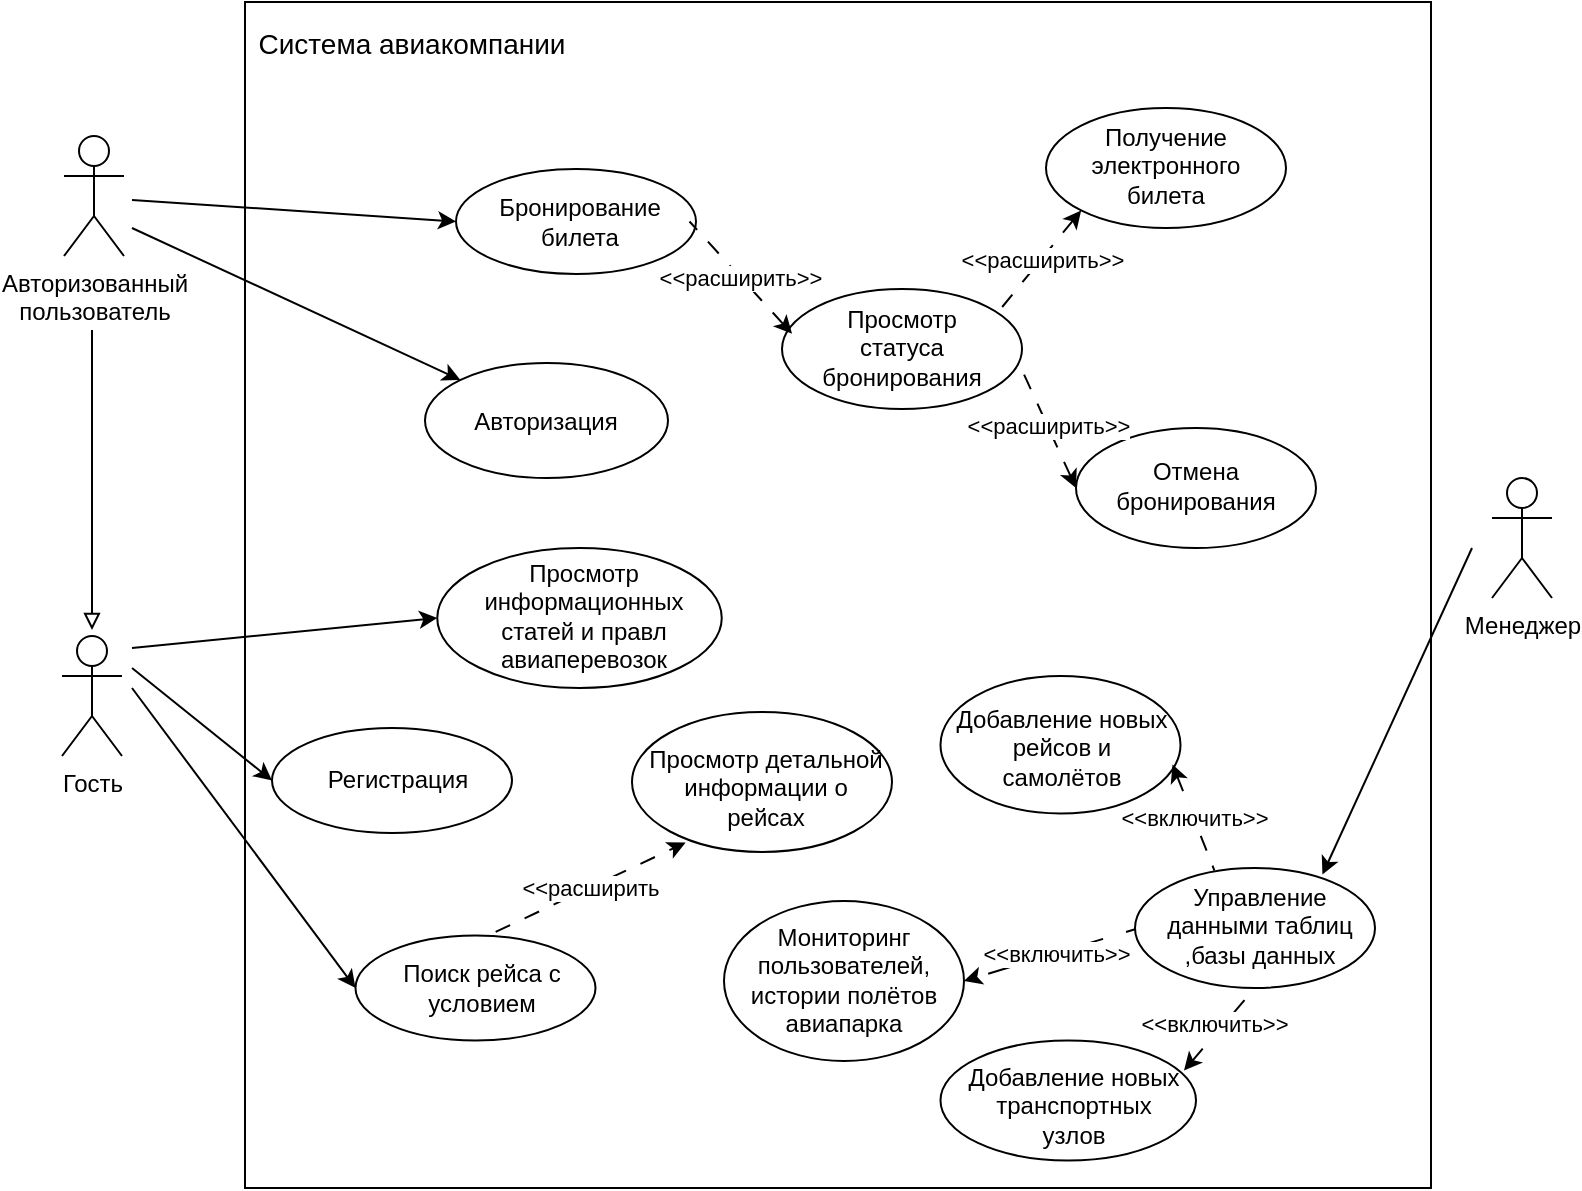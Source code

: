 <mxfile version="24.0.7" type="device">
  <diagram name="Page-1" id="mguCj2cKq7bsOL97bhls">
    <mxGraphModel dx="1615" dy="882" grid="1" gridSize="10" guides="1" tooltips="1" connect="1" arrows="1" fold="1" page="1" pageScale="1" pageWidth="850" pageHeight="1100" math="0" shadow="0">
      <root>
        <mxCell id="0" />
        <mxCell id="1" parent="0" />
        <mxCell id="fIXFhrKanXtExy9UGcHT-5" value="" style="whiteSpace=wrap;html=1;aspect=fixed;fillColor=none;" parent="1" vertex="1">
          <mxGeometry x="176.5" y="47" width="593" height="593" as="geometry" />
        </mxCell>
        <mxCell id="fIXFhrKanXtExy9UGcHT-4" value="Менеджер" style="shape=umlActor;verticalLabelPosition=bottom;verticalAlign=top;html=1;outlineConnect=0;" parent="1" vertex="1">
          <mxGeometry x="800" y="285" width="30" height="60" as="geometry" />
        </mxCell>
        <mxCell id="fIXFhrKanXtExy9UGcHT-6" value="&lt;font style=&quot;font-size: 14px;&quot;&gt;Система авиакомпании&lt;/font&gt;" style="text;html=1;strokeColor=none;fillColor=none;align=center;verticalAlign=middle;whiteSpace=wrap;rounded=0;strokeWidth=3;" parent="1" vertex="1">
          <mxGeometry x="180" y="53" width="160" height="30" as="geometry" />
        </mxCell>
        <mxCell id="fIXFhrKanXtExy9UGcHT-9" value="" style="ellipse;whiteSpace=wrap;html=1;" parent="1" vertex="1">
          <mxGeometry x="231.75" y="513.75" width="120" height="52.5" as="geometry" />
        </mxCell>
        <mxCell id="fIXFhrKanXtExy9UGcHT-10" value="Поиск рейса с условием" style="text;html=1;strokeColor=none;fillColor=none;align=center;verticalAlign=middle;whiteSpace=wrap;rounded=0;" parent="1" vertex="1">
          <mxGeometry x="239.75" y="522.5" width="110" height="35" as="geometry" />
        </mxCell>
        <mxCell id="fIXFhrKanXtExy9UGcHT-11" value="" style="ellipse;whiteSpace=wrap;html=1;" parent="1" vertex="1">
          <mxGeometry x="370" y="402" width="130" height="70" as="geometry" />
        </mxCell>
        <mxCell id="fIXFhrKanXtExy9UGcHT-12" value="Просмотр детальной информации о рейсах" style="text;html=1;strokeColor=none;fillColor=none;align=center;verticalAlign=middle;whiteSpace=wrap;rounded=0;" parent="1" vertex="1">
          <mxGeometry x="377" y="422" width="120" height="35" as="geometry" />
        </mxCell>
        <mxCell id="fIXFhrKanXtExy9UGcHT-14" style="edgeStyle=orthogonalEdgeStyle;rounded=0;orthogonalLoop=1;jettySize=auto;html=1;exitX=0.5;exitY=1;exitDx=0;exitDy=0;" parent="1" source="fIXFhrKanXtExy9UGcHT-12" target="fIXFhrKanXtExy9UGcHT-12" edge="1">
          <mxGeometry relative="1" as="geometry" />
        </mxCell>
        <mxCell id="fIXFhrKanXtExy9UGcHT-15" value="" style="ellipse;whiteSpace=wrap;html=1;" parent="1" vertex="1">
          <mxGeometry x="282" y="130.5" width="120" height="52.5" as="geometry" />
        </mxCell>
        <mxCell id="fIXFhrKanXtExy9UGcHT-16" value="Бронирование&lt;br&gt;билета" style="text;html=1;strokeColor=none;fillColor=none;align=center;verticalAlign=middle;whiteSpace=wrap;rounded=0;" parent="1" vertex="1">
          <mxGeometry x="288.75" y="139.25" width="110" height="35" as="geometry" />
        </mxCell>
        <mxCell id="fIXFhrKanXtExy9UGcHT-23" value="&amp;lt;&amp;lt;расширить" style="endArrow=classic;html=1;rounded=0;dashed=1;dashPattern=8 8;exitX=0.584;exitY=-0.034;exitDx=0;exitDy=0;entryX=0.206;entryY=0.933;entryDx=0;entryDy=0;entryPerimeter=0;startArrow=none;startFill=0;endFill=1;exitPerimeter=0;" parent="1" source="fIXFhrKanXtExy9UGcHT-9" target="fIXFhrKanXtExy9UGcHT-11" edge="1">
          <mxGeometry width="50" height="50" relative="1" as="geometry">
            <mxPoint x="450" y="440" as="sourcePoint" />
            <mxPoint x="520" y="130" as="targetPoint" />
          </mxGeometry>
        </mxCell>
        <mxCell id="fIXFhrKanXtExy9UGcHT-26" value="" style="ellipse;whiteSpace=wrap;html=1;" parent="1" vertex="1">
          <mxGeometry x="416" y="496.5" width="120" height="80" as="geometry" />
        </mxCell>
        <mxCell id="fIXFhrKanXtExy9UGcHT-27" value="Мониторинг пользователей, истории полётов авиапарка" style="text;html=1;strokeColor=none;fillColor=none;align=center;verticalAlign=middle;whiteSpace=wrap;rounded=0;" parent="1" vertex="1">
          <mxGeometry x="421" y="512.25" width="110" height="46.5" as="geometry" />
        </mxCell>
        <mxCell id="fIXFhrKanXtExy9UGcHT-29" value="" style="ellipse;whiteSpace=wrap;html=1;" parent="1" vertex="1">
          <mxGeometry x="524.25" y="384" width="120" height="68.75" as="geometry" />
        </mxCell>
        <mxCell id="fIXFhrKanXtExy9UGcHT-30" value="Добавление новых рейсов и самолётов" style="text;html=1;strokeColor=none;fillColor=none;align=center;verticalAlign=middle;whiteSpace=wrap;rounded=0;" parent="1" vertex="1">
          <mxGeometry x="530.25" y="402" width="110" height="35" as="geometry" />
        </mxCell>
        <mxCell id="fIXFhrKanXtExy9UGcHT-32" value="" style="ellipse;whiteSpace=wrap;html=1;" parent="1" vertex="1">
          <mxGeometry x="524.25" y="566.25" width="127.75" height="60" as="geometry" />
        </mxCell>
        <mxCell id="fIXFhrKanXtExy9UGcHT-33" value="Добавление новых транспортных узлов" style="text;html=1;strokeColor=none;fillColor=none;align=center;verticalAlign=middle;whiteSpace=wrap;rounded=0;" parent="1" vertex="1">
          <mxGeometry x="536" y="581.25" width="110" height="35" as="geometry" />
        </mxCell>
        <mxCell id="fIXFhrKanXtExy9UGcHT-34" value="&amp;lt;&amp;lt;включить&amp;gt;&amp;gt;" style="endArrow=classic;html=1;rounded=0;exitX=0;exitY=0.5;exitDx=0;exitDy=0;entryX=1;entryY=0.5;entryDx=0;entryDy=0;dashed=1;dashPattern=12 12;" parent="1" source="FuzL7vB3-GdBhuAkuZn--3" target="fIXFhrKanXtExy9UGcHT-26" edge="1">
          <mxGeometry width="50" height="50" relative="1" as="geometry">
            <mxPoint x="131.5" y="370" as="sourcePoint" />
            <mxPoint x="174" y="383.75" as="targetPoint" />
          </mxGeometry>
        </mxCell>
        <mxCell id="FuzL7vB3-GdBhuAkuZn--1" value="Гость" style="shape=umlActor;verticalLabelPosition=bottom;verticalAlign=top;html=1;outlineConnect=0;" parent="1" vertex="1">
          <mxGeometry x="85" y="364" width="30" height="60" as="geometry" />
        </mxCell>
        <mxCell id="FuzL7vB3-GdBhuAkuZn--2" value="" style="ellipse;whiteSpace=wrap;html=1;" parent="1" vertex="1">
          <mxGeometry x="621.5" y="480" width="120" height="60" as="geometry" />
        </mxCell>
        <mxCell id="FuzL7vB3-GdBhuAkuZn--3" value="Управление данными таблиц&lt;br&gt;,базы данных" style="text;html=1;strokeColor=none;fillColor=none;align=center;verticalAlign=middle;whiteSpace=wrap;rounded=0;" parent="1" vertex="1">
          <mxGeometry x="628.5" y="491" width="110" height="35" as="geometry" />
        </mxCell>
        <mxCell id="FuzL7vB3-GdBhuAkuZn--6" value="&amp;lt;&amp;lt;включить&amp;gt;&amp;gt;" style="endArrow=none;html=1;rounded=0;dashed=1;dashPattern=8 8;entryX=0.331;entryY=0.021;entryDx=0;entryDy=0;exitX=1;exitY=0.75;exitDx=0;exitDy=0;startArrow=classic;startFill=1;endFill=0;entryPerimeter=0;" parent="1" source="fIXFhrKanXtExy9UGcHT-30" target="FuzL7vB3-GdBhuAkuZn--2" edge="1">
          <mxGeometry width="50" height="50" relative="1" as="geometry">
            <mxPoint x="428" y="457" as="sourcePoint" />
            <mxPoint x="305" y="488" as="targetPoint" />
          </mxGeometry>
        </mxCell>
        <mxCell id="FuzL7vB3-GdBhuAkuZn--10" value="" style="endArrow=none;html=1;rounded=0;dashed=1;dashPattern=8 8;entryX=0.5;entryY=1;entryDx=0;entryDy=0;exitX=1;exitY=0;exitDx=0;exitDy=0;startArrow=classic;startFill=1;endFill=0;" parent="1" source="fIXFhrKanXtExy9UGcHT-33" target="FuzL7vB3-GdBhuAkuZn--2" edge="1">
          <mxGeometry width="50" height="50" relative="1" as="geometry">
            <mxPoint x="359" y="520" as="sourcePoint" />
            <mxPoint x="310" y="505" as="targetPoint" />
          </mxGeometry>
        </mxCell>
        <mxCell id="BXLtOzAw0ua5U1XKGLMx-23" value="&amp;lt;&amp;lt;включить&amp;gt;&amp;gt;" style="edgeLabel;html=1;align=center;verticalAlign=middle;resizable=0;points=[];" parent="FuzL7vB3-GdBhuAkuZn--10" vertex="1" connectable="0">
          <mxGeometry x="0.015" y="4" relative="1" as="geometry">
            <mxPoint as="offset" />
          </mxGeometry>
        </mxCell>
        <mxCell id="FuzL7vB3-GdBhuAkuZn--20" value="" style="ellipse;whiteSpace=wrap;html=1;" parent="1" vertex="1">
          <mxGeometry x="445" y="190.5" width="120" height="60" as="geometry" />
        </mxCell>
        <mxCell id="FuzL7vB3-GdBhuAkuZn--21" value="Просмотр статуса бронирования" style="text;html=1;strokeColor=none;fillColor=none;align=center;verticalAlign=middle;whiteSpace=wrap;rounded=0;" parent="1" vertex="1">
          <mxGeometry x="455" y="199.62" width="100" height="40" as="geometry" />
        </mxCell>
        <mxCell id="NVLafLpXbPiG_5Q_J254-3" value="" style="ellipse;whiteSpace=wrap;html=1;" parent="1" vertex="1">
          <mxGeometry x="577" y="100" width="120" height="60" as="geometry" />
        </mxCell>
        <mxCell id="NVLafLpXbPiG_5Q_J254-4" value="Получение электронного билета" style="text;html=1;strokeColor=none;fillColor=none;align=center;verticalAlign=middle;whiteSpace=wrap;rounded=0;" parent="1" vertex="1">
          <mxGeometry x="587" y="109.12" width="100" height="40" as="geometry" />
        </mxCell>
        <mxCell id="NVLafLpXbPiG_5Q_J254-5" value="&amp;lt;&amp;lt;расширить&amp;gt;&amp;gt;" style="endArrow=none;html=1;rounded=0;dashed=1;exitX=0;exitY=1;exitDx=0;exitDy=0;entryX=1;entryY=0;entryDx=0;entryDy=0;dashPattern=8 8;startArrow=classic;startFill=1;endFill=0;" parent="1" source="NVLafLpXbPiG_5Q_J254-3" target="FuzL7vB3-GdBhuAkuZn--21" edge="1">
          <mxGeometry width="50" height="50" relative="1" as="geometry">
            <mxPoint x="602" y="386" as="sourcePoint" />
            <mxPoint x="571.28" y="246.018" as="targetPoint" />
          </mxGeometry>
        </mxCell>
        <mxCell id="oyBCzraLeomTohdA8HDh-11" value="" style="endArrow=block;html=1;rounded=0;endFill=0;" parent="1" edge="1">
          <mxGeometry width="50" height="50" relative="1" as="geometry">
            <mxPoint x="100" y="211" as="sourcePoint" />
            <mxPoint x="100" y="361" as="targetPoint" />
          </mxGeometry>
        </mxCell>
        <mxCell id="oyBCzraLeomTohdA8HDh-13" value="" style="endArrow=classic;html=1;rounded=0;endFill=1;entryX=0;entryY=0.5;entryDx=0;entryDy=0;" parent="1" target="fIXFhrKanXtExy9UGcHT-9" edge="1">
          <mxGeometry width="50" height="50" relative="1" as="geometry">
            <mxPoint x="120" y="390" as="sourcePoint" />
            <mxPoint x="231.75" y="364" as="targetPoint" />
          </mxGeometry>
        </mxCell>
        <mxCell id="oyBCzraLeomTohdA8HDh-18" value="" style="endArrow=none;html=1;rounded=0;endFill=0;exitX=0.781;exitY=0.055;exitDx=0;exitDy=0;exitPerimeter=0;startArrow=classic;startFill=1;" parent="1" source="FuzL7vB3-GdBhuAkuZn--2" edge="1">
          <mxGeometry width="50" height="50" relative="1" as="geometry">
            <mxPoint x="720" y="512.5" as="sourcePoint" />
            <mxPoint x="790" y="320" as="targetPoint" />
          </mxGeometry>
        </mxCell>
        <mxCell id="oyBCzraLeomTohdA8HDh-22" value="" style="endArrow=classic;html=1;rounded=0;endFill=1;entryX=0;entryY=0.5;entryDx=0;entryDy=0;" parent="1" target="fIXFhrKanXtExy9UGcHT-15" edge="1">
          <mxGeometry width="50" height="50" relative="1" as="geometry">
            <mxPoint x="120" y="146" as="sourcePoint" />
            <mxPoint x="280" y="170" as="targetPoint" />
          </mxGeometry>
        </mxCell>
        <mxCell id="BXLtOzAw0ua5U1XKGLMx-1" value="" style="ellipse;whiteSpace=wrap;html=1;" parent="1" vertex="1">
          <mxGeometry x="592" y="260" width="120" height="60" as="geometry" />
        </mxCell>
        <mxCell id="BXLtOzAw0ua5U1XKGLMx-2" value="Отмена бронирования" style="text;html=1;strokeColor=none;fillColor=none;align=center;verticalAlign=middle;whiteSpace=wrap;rounded=0;" parent="1" vertex="1">
          <mxGeometry x="602" y="269.12" width="100" height="40" as="geometry" />
        </mxCell>
        <mxCell id="BXLtOzAw0ua5U1XKGLMx-6" value="&amp;lt;&amp;lt;расширить&amp;gt;&amp;gt;" style="endArrow=none;html=1;rounded=0;dashed=1;exitX=0.042;exitY=0.373;exitDx=0;exitDy=0;entryX=1;entryY=0.5;entryDx=0;entryDy=0;exitPerimeter=0;dashPattern=8 8;startArrow=classic;startFill=1;endFill=0;" parent="1" source="FuzL7vB3-GdBhuAkuZn--20" target="fIXFhrKanXtExy9UGcHT-16" edge="1">
          <mxGeometry width="50" height="50" relative="1" as="geometry">
            <mxPoint x="500.75" y="121.12" as="sourcePoint" />
            <mxPoint x="398.75" y="147.12" as="targetPoint" />
          </mxGeometry>
        </mxCell>
        <mxCell id="BXLtOzAw0ua5U1XKGLMx-7" value="&amp;lt;&amp;lt;расширить&amp;gt;&amp;gt;" style="endArrow=none;html=1;rounded=0;dashed=1;exitX=0;exitY=0.5;exitDx=0;exitDy=0;entryX=0.989;entryY=0.627;entryDx=0;entryDy=0;dashPattern=8 8;startArrow=classic;startFill=1;endFill=0;entryPerimeter=0;" parent="1" source="BXLtOzAw0ua5U1XKGLMx-1" target="FuzL7vB3-GdBhuAkuZn--20" edge="1">
          <mxGeometry width="50" height="50" relative="1" as="geometry">
            <mxPoint x="634" y="193" as="sourcePoint" />
            <mxPoint x="532" y="219" as="targetPoint" />
          </mxGeometry>
        </mxCell>
        <mxCell id="BXLtOzAw0ua5U1XKGLMx-17" value="" style="ellipse;whiteSpace=wrap;html=1;" parent="1" vertex="1">
          <mxGeometry x="266.5" y="227.5" width="121.5" height="57.5" as="geometry" />
        </mxCell>
        <mxCell id="BXLtOzAw0ua5U1XKGLMx-18" value="Авторизация" style="text;html=1;strokeColor=none;fillColor=none;align=center;verticalAlign=middle;whiteSpace=wrap;rounded=0;" parent="1" vertex="1">
          <mxGeometry x="272.25" y="239" width="110" height="35" as="geometry" />
        </mxCell>
        <mxCell id="BXLtOzAw0ua5U1XKGLMx-19" value="" style="endArrow=classic;html=1;rounded=0;endFill=1;entryX=0;entryY=0;entryDx=0;entryDy=0;" parent="1" target="BXLtOzAw0ua5U1XKGLMx-17" edge="1">
          <mxGeometry width="50" height="50" relative="1" as="geometry">
            <mxPoint x="120" y="160" as="sourcePoint" />
            <mxPoint x="184.25" y="164.62" as="targetPoint" />
          </mxGeometry>
        </mxCell>
        <mxCell id="fIXFhrKanXtExy9UGcHT-1" value="Авторизованный&lt;br&gt;пользователь" style="shape=umlActor;verticalLabelPosition=bottom;verticalAlign=top;html=1;outlineConnect=0;" parent="1" vertex="1">
          <mxGeometry x="86" y="114" width="30" height="60" as="geometry" />
        </mxCell>
        <mxCell id="BXLtOzAw0ua5U1XKGLMx-20" value="" style="ellipse;whiteSpace=wrap;html=1;" parent="1" vertex="1">
          <mxGeometry x="190" y="410" width="120" height="52.5" as="geometry" />
        </mxCell>
        <mxCell id="BXLtOzAw0ua5U1XKGLMx-21" value="Регистрация" style="text;html=1;strokeColor=none;fillColor=none;align=center;verticalAlign=middle;whiteSpace=wrap;rounded=0;" parent="1" vertex="1">
          <mxGeometry x="198" y="418.75" width="110" height="35" as="geometry" />
        </mxCell>
        <mxCell id="BXLtOzAw0ua5U1XKGLMx-22" value="" style="endArrow=classic;html=1;rounded=0;endFill=1;entryX=0;entryY=0.5;entryDx=0;entryDy=0;" parent="1" target="BXLtOzAw0ua5U1XKGLMx-20" edge="1">
          <mxGeometry width="50" height="50" relative="1" as="geometry">
            <mxPoint x="120" y="380" as="sourcePoint" />
            <mxPoint x="205.75" y="267.5" as="targetPoint" />
          </mxGeometry>
        </mxCell>
        <mxCell id="zx8bBiUMf9OdoMaOfaqo-1" value="" style="ellipse;whiteSpace=wrap;html=1;" vertex="1" parent="1">
          <mxGeometry x="272.63" y="320" width="142.25" height="70" as="geometry" />
        </mxCell>
        <mxCell id="zx8bBiUMf9OdoMaOfaqo-2" value="Просмотр информационных статей и правл авиаперевозок" style="text;html=1;strokeColor=none;fillColor=none;align=center;verticalAlign=middle;whiteSpace=wrap;rounded=0;" vertex="1" parent="1">
          <mxGeometry x="290.88" y="336.25" width="110" height="35" as="geometry" />
        </mxCell>
        <mxCell id="zx8bBiUMf9OdoMaOfaqo-3" value="" style="endArrow=classic;html=1;rounded=0;endFill=1;entryX=0;entryY=0.5;entryDx=0;entryDy=0;" edge="1" parent="1" target="zx8bBiUMf9OdoMaOfaqo-1">
          <mxGeometry width="50" height="50" relative="1" as="geometry">
            <mxPoint x="120" y="370" as="sourcePoint" />
            <mxPoint x="200" y="446" as="targetPoint" />
          </mxGeometry>
        </mxCell>
      </root>
    </mxGraphModel>
  </diagram>
</mxfile>
